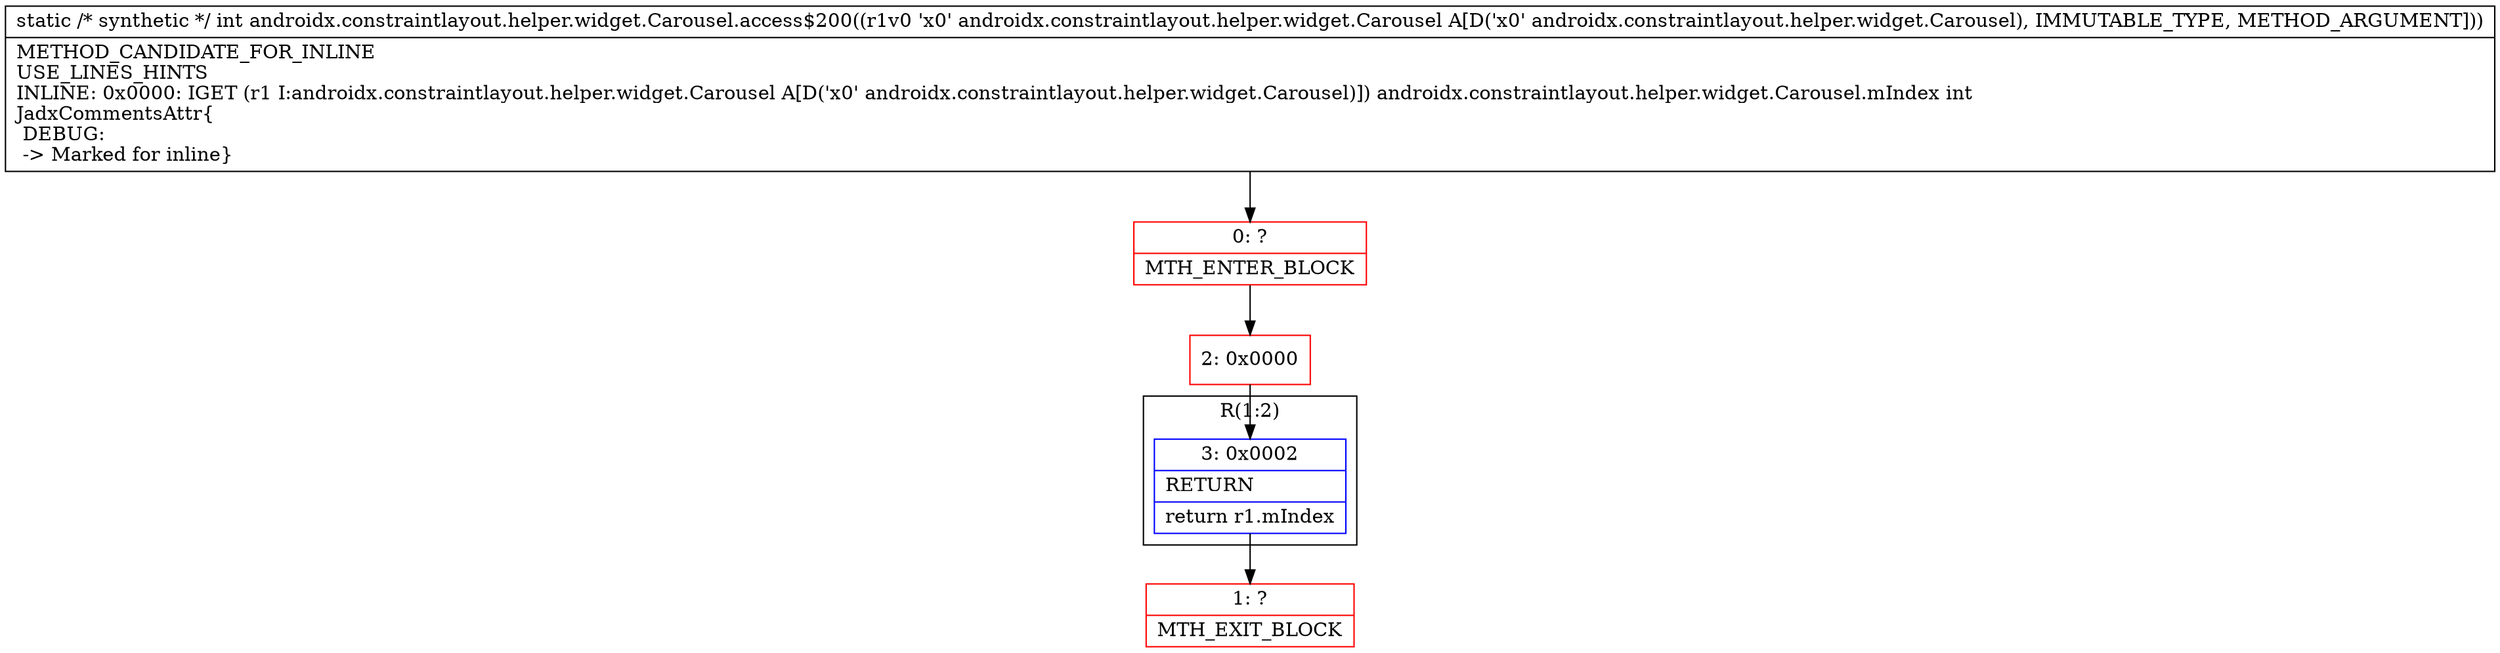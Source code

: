 digraph "CFG forandroidx.constraintlayout.helper.widget.Carousel.access$200(Landroidx\/constraintlayout\/helper\/widget\/Carousel;)I" {
subgraph cluster_Region_2033357648 {
label = "R(1:2)";
node [shape=record,color=blue];
Node_3 [shape=record,label="{3\:\ 0x0002|RETURN\l|return r1.mIndex\l}"];
}
Node_0 [shape=record,color=red,label="{0\:\ ?|MTH_ENTER_BLOCK\l}"];
Node_2 [shape=record,color=red,label="{2\:\ 0x0000}"];
Node_1 [shape=record,color=red,label="{1\:\ ?|MTH_EXIT_BLOCK\l}"];
MethodNode[shape=record,label="{static \/* synthetic *\/ int androidx.constraintlayout.helper.widget.Carousel.access$200((r1v0 'x0' androidx.constraintlayout.helper.widget.Carousel A[D('x0' androidx.constraintlayout.helper.widget.Carousel), IMMUTABLE_TYPE, METHOD_ARGUMENT]))  | METHOD_CANDIDATE_FOR_INLINE\lUSE_LINES_HINTS\lINLINE: 0x0000: IGET  (r1 I:androidx.constraintlayout.helper.widget.Carousel A[D('x0' androidx.constraintlayout.helper.widget.Carousel)]) androidx.constraintlayout.helper.widget.Carousel.mIndex int\lJadxCommentsAttr\{\l DEBUG: \l \-\> Marked for inline\}\l}"];
MethodNode -> Node_0;Node_3 -> Node_1;
Node_0 -> Node_2;
Node_2 -> Node_3;
}

